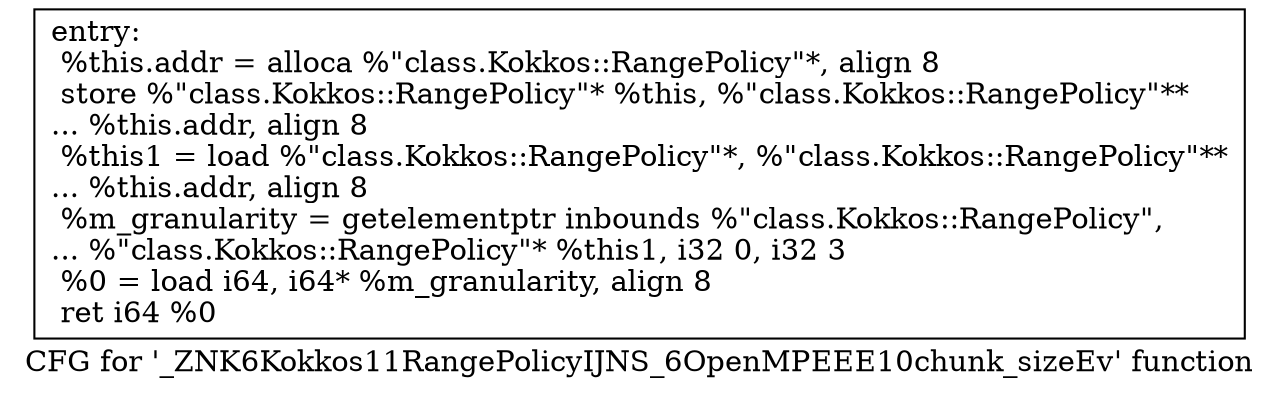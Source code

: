 digraph "CFG for '_ZNK6Kokkos11RangePolicyIJNS_6OpenMPEEE10chunk_sizeEv' function" {
	label="CFG for '_ZNK6Kokkos11RangePolicyIJNS_6OpenMPEEE10chunk_sizeEv' function";

	Node0x5e88e30 [shape=record,label="{entry:\l  %this.addr = alloca %\"class.Kokkos::RangePolicy\"*, align 8\l  store %\"class.Kokkos::RangePolicy\"* %this, %\"class.Kokkos::RangePolicy\"**\l... %this.addr, align 8\l  %this1 = load %\"class.Kokkos::RangePolicy\"*, %\"class.Kokkos::RangePolicy\"**\l... %this.addr, align 8\l  %m_granularity = getelementptr inbounds %\"class.Kokkos::RangePolicy\",\l... %\"class.Kokkos::RangePolicy\"* %this1, i32 0, i32 3\l  %0 = load i64, i64* %m_granularity, align 8\l  ret i64 %0\l}"];
}
